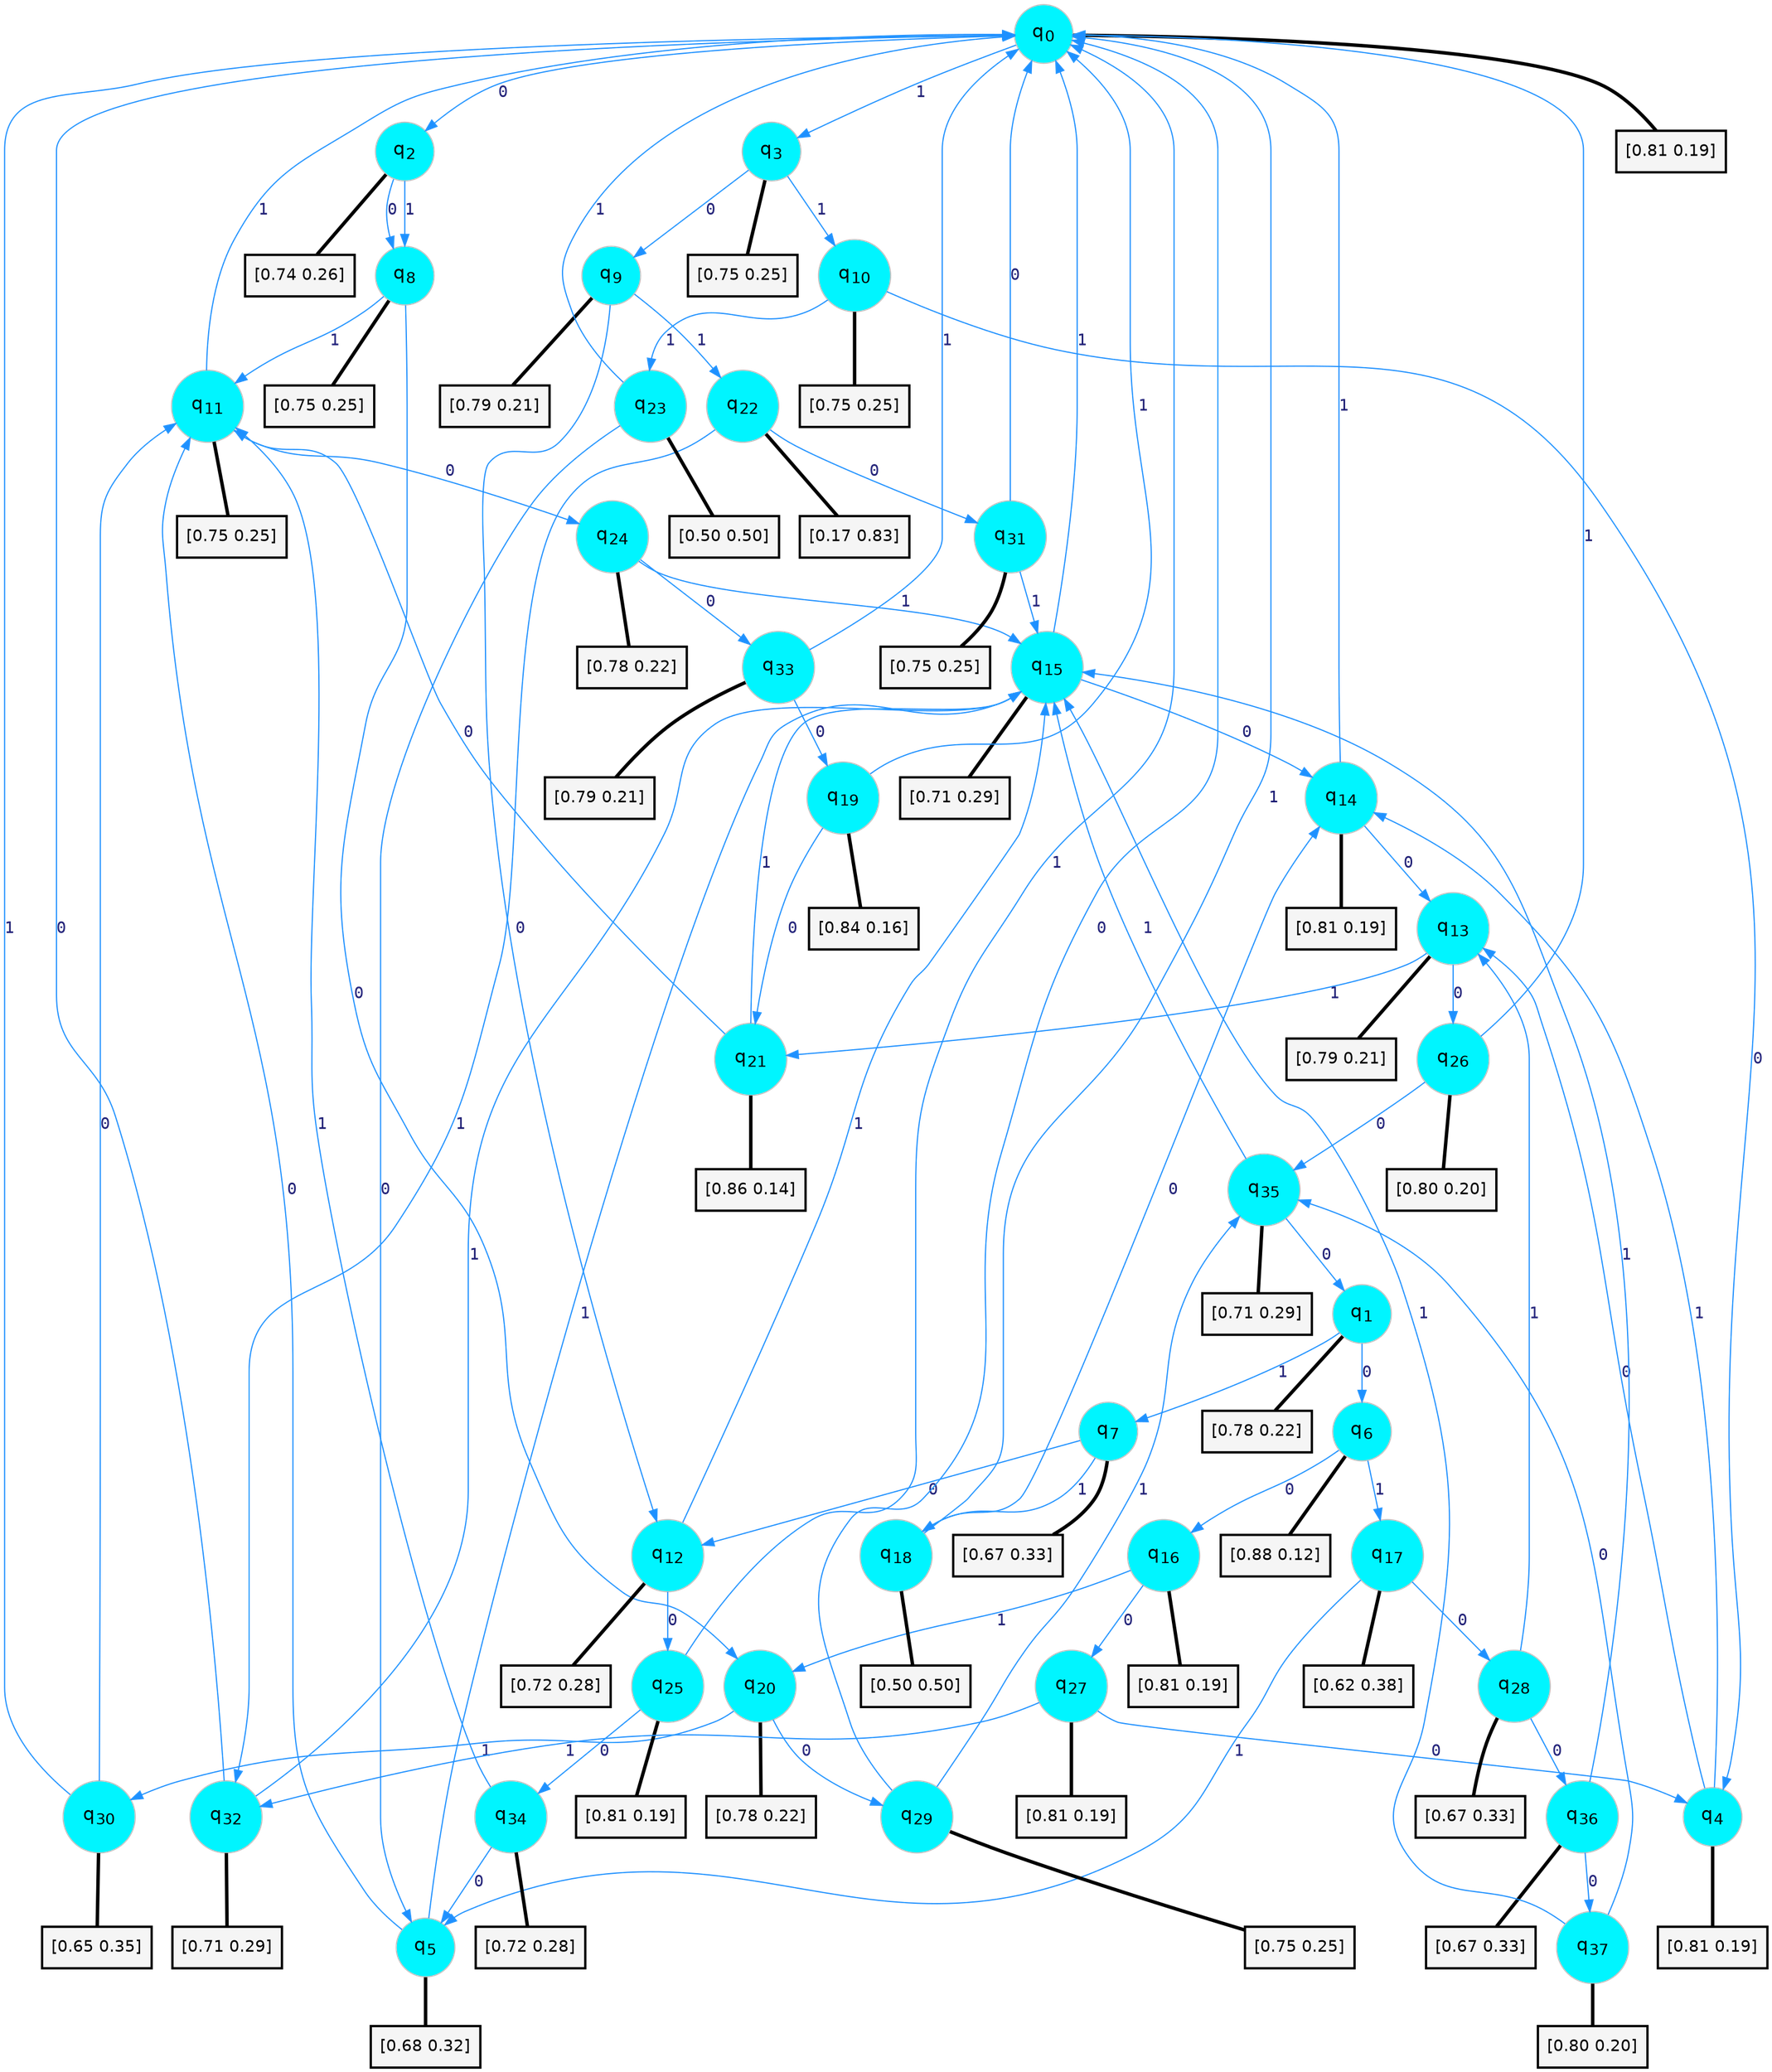 digraph G {
graph [
bgcolor=transparent, dpi=300, rankdir=TD, size="40,25"];
node [
color=gray, fillcolor=turquoise1, fontcolor=black, fontname=Helvetica, fontsize=16, fontweight=bold, shape=circle, style=filled];
edge [
arrowsize=1, color=dodgerblue1, fontcolor=midnightblue, fontname=courier, fontweight=bold, penwidth=1, style=solid, weight=20];
0[label=<q<SUB>0</SUB>>];
1[label=<q<SUB>1</SUB>>];
2[label=<q<SUB>2</SUB>>];
3[label=<q<SUB>3</SUB>>];
4[label=<q<SUB>4</SUB>>];
5[label=<q<SUB>5</SUB>>];
6[label=<q<SUB>6</SUB>>];
7[label=<q<SUB>7</SUB>>];
8[label=<q<SUB>8</SUB>>];
9[label=<q<SUB>9</SUB>>];
10[label=<q<SUB>10</SUB>>];
11[label=<q<SUB>11</SUB>>];
12[label=<q<SUB>12</SUB>>];
13[label=<q<SUB>13</SUB>>];
14[label=<q<SUB>14</SUB>>];
15[label=<q<SUB>15</SUB>>];
16[label=<q<SUB>16</SUB>>];
17[label=<q<SUB>17</SUB>>];
18[label=<q<SUB>18</SUB>>];
19[label=<q<SUB>19</SUB>>];
20[label=<q<SUB>20</SUB>>];
21[label=<q<SUB>21</SUB>>];
22[label=<q<SUB>22</SUB>>];
23[label=<q<SUB>23</SUB>>];
24[label=<q<SUB>24</SUB>>];
25[label=<q<SUB>25</SUB>>];
26[label=<q<SUB>26</SUB>>];
27[label=<q<SUB>27</SUB>>];
28[label=<q<SUB>28</SUB>>];
29[label=<q<SUB>29</SUB>>];
30[label=<q<SUB>30</SUB>>];
31[label=<q<SUB>31</SUB>>];
32[label=<q<SUB>32</SUB>>];
33[label=<q<SUB>33</SUB>>];
34[label=<q<SUB>34</SUB>>];
35[label=<q<SUB>35</SUB>>];
36[label=<q<SUB>36</SUB>>];
37[label=<q<SUB>37</SUB>>];
38[label="[0.81 0.19]", shape=box,fontcolor=black, fontname=Helvetica, fontsize=14, penwidth=2, fillcolor=whitesmoke,color=black];
39[label="[0.78 0.22]", shape=box,fontcolor=black, fontname=Helvetica, fontsize=14, penwidth=2, fillcolor=whitesmoke,color=black];
40[label="[0.74 0.26]", shape=box,fontcolor=black, fontname=Helvetica, fontsize=14, penwidth=2, fillcolor=whitesmoke,color=black];
41[label="[0.75 0.25]", shape=box,fontcolor=black, fontname=Helvetica, fontsize=14, penwidth=2, fillcolor=whitesmoke,color=black];
42[label="[0.81 0.19]", shape=box,fontcolor=black, fontname=Helvetica, fontsize=14, penwidth=2, fillcolor=whitesmoke,color=black];
43[label="[0.68 0.32]", shape=box,fontcolor=black, fontname=Helvetica, fontsize=14, penwidth=2, fillcolor=whitesmoke,color=black];
44[label="[0.88 0.12]", shape=box,fontcolor=black, fontname=Helvetica, fontsize=14, penwidth=2, fillcolor=whitesmoke,color=black];
45[label="[0.67 0.33]", shape=box,fontcolor=black, fontname=Helvetica, fontsize=14, penwidth=2, fillcolor=whitesmoke,color=black];
46[label="[0.75 0.25]", shape=box,fontcolor=black, fontname=Helvetica, fontsize=14, penwidth=2, fillcolor=whitesmoke,color=black];
47[label="[0.79 0.21]", shape=box,fontcolor=black, fontname=Helvetica, fontsize=14, penwidth=2, fillcolor=whitesmoke,color=black];
48[label="[0.75 0.25]", shape=box,fontcolor=black, fontname=Helvetica, fontsize=14, penwidth=2, fillcolor=whitesmoke,color=black];
49[label="[0.75 0.25]", shape=box,fontcolor=black, fontname=Helvetica, fontsize=14, penwidth=2, fillcolor=whitesmoke,color=black];
50[label="[0.72 0.28]", shape=box,fontcolor=black, fontname=Helvetica, fontsize=14, penwidth=2, fillcolor=whitesmoke,color=black];
51[label="[0.79 0.21]", shape=box,fontcolor=black, fontname=Helvetica, fontsize=14, penwidth=2, fillcolor=whitesmoke,color=black];
52[label="[0.81 0.19]", shape=box,fontcolor=black, fontname=Helvetica, fontsize=14, penwidth=2, fillcolor=whitesmoke,color=black];
53[label="[0.71 0.29]", shape=box,fontcolor=black, fontname=Helvetica, fontsize=14, penwidth=2, fillcolor=whitesmoke,color=black];
54[label="[0.81 0.19]", shape=box,fontcolor=black, fontname=Helvetica, fontsize=14, penwidth=2, fillcolor=whitesmoke,color=black];
55[label="[0.62 0.38]", shape=box,fontcolor=black, fontname=Helvetica, fontsize=14, penwidth=2, fillcolor=whitesmoke,color=black];
56[label="[0.50 0.50]", shape=box,fontcolor=black, fontname=Helvetica, fontsize=14, penwidth=2, fillcolor=whitesmoke,color=black];
57[label="[0.84 0.16]", shape=box,fontcolor=black, fontname=Helvetica, fontsize=14, penwidth=2, fillcolor=whitesmoke,color=black];
58[label="[0.78 0.22]", shape=box,fontcolor=black, fontname=Helvetica, fontsize=14, penwidth=2, fillcolor=whitesmoke,color=black];
59[label="[0.86 0.14]", shape=box,fontcolor=black, fontname=Helvetica, fontsize=14, penwidth=2, fillcolor=whitesmoke,color=black];
60[label="[0.17 0.83]", shape=box,fontcolor=black, fontname=Helvetica, fontsize=14, penwidth=2, fillcolor=whitesmoke,color=black];
61[label="[0.50 0.50]", shape=box,fontcolor=black, fontname=Helvetica, fontsize=14, penwidth=2, fillcolor=whitesmoke,color=black];
62[label="[0.78 0.22]", shape=box,fontcolor=black, fontname=Helvetica, fontsize=14, penwidth=2, fillcolor=whitesmoke,color=black];
63[label="[0.81 0.19]", shape=box,fontcolor=black, fontname=Helvetica, fontsize=14, penwidth=2, fillcolor=whitesmoke,color=black];
64[label="[0.80 0.20]", shape=box,fontcolor=black, fontname=Helvetica, fontsize=14, penwidth=2, fillcolor=whitesmoke,color=black];
65[label="[0.81 0.19]", shape=box,fontcolor=black, fontname=Helvetica, fontsize=14, penwidth=2, fillcolor=whitesmoke,color=black];
66[label="[0.67 0.33]", shape=box,fontcolor=black, fontname=Helvetica, fontsize=14, penwidth=2, fillcolor=whitesmoke,color=black];
67[label="[0.75 0.25]", shape=box,fontcolor=black, fontname=Helvetica, fontsize=14, penwidth=2, fillcolor=whitesmoke,color=black];
68[label="[0.65 0.35]", shape=box,fontcolor=black, fontname=Helvetica, fontsize=14, penwidth=2, fillcolor=whitesmoke,color=black];
69[label="[0.75 0.25]", shape=box,fontcolor=black, fontname=Helvetica, fontsize=14, penwidth=2, fillcolor=whitesmoke,color=black];
70[label="[0.71 0.29]", shape=box,fontcolor=black, fontname=Helvetica, fontsize=14, penwidth=2, fillcolor=whitesmoke,color=black];
71[label="[0.79 0.21]", shape=box,fontcolor=black, fontname=Helvetica, fontsize=14, penwidth=2, fillcolor=whitesmoke,color=black];
72[label="[0.72 0.28]", shape=box,fontcolor=black, fontname=Helvetica, fontsize=14, penwidth=2, fillcolor=whitesmoke,color=black];
73[label="[0.71 0.29]", shape=box,fontcolor=black, fontname=Helvetica, fontsize=14, penwidth=2, fillcolor=whitesmoke,color=black];
74[label="[0.67 0.33]", shape=box,fontcolor=black, fontname=Helvetica, fontsize=14, penwidth=2, fillcolor=whitesmoke,color=black];
75[label="[0.80 0.20]", shape=box,fontcolor=black, fontname=Helvetica, fontsize=14, penwidth=2, fillcolor=whitesmoke,color=black];
0->2 [label=0];
0->3 [label=1];
0->38 [arrowhead=none, penwidth=3,color=black];
1->6 [label=0];
1->7 [label=1];
1->39 [arrowhead=none, penwidth=3,color=black];
2->8 [label=0];
2->8 [label=1];
2->40 [arrowhead=none, penwidth=3,color=black];
3->9 [label=0];
3->10 [label=1];
3->41 [arrowhead=none, penwidth=3,color=black];
4->13 [label=0];
4->14 [label=1];
4->42 [arrowhead=none, penwidth=3,color=black];
5->11 [label=0];
5->15 [label=1];
5->43 [arrowhead=none, penwidth=3,color=black];
6->16 [label=0];
6->17 [label=1];
6->44 [arrowhead=none, penwidth=3,color=black];
7->12 [label=0];
7->18 [label=1];
7->45 [arrowhead=none, penwidth=3,color=black];
8->20 [label=0];
8->11 [label=1];
8->46 [arrowhead=none, penwidth=3,color=black];
9->12 [label=0];
9->22 [label=1];
9->47 [arrowhead=none, penwidth=3,color=black];
10->4 [label=0];
10->23 [label=1];
10->48 [arrowhead=none, penwidth=3,color=black];
11->24 [label=0];
11->0 [label=1];
11->49 [arrowhead=none, penwidth=3,color=black];
12->25 [label=0];
12->15 [label=1];
12->50 [arrowhead=none, penwidth=3,color=black];
13->26 [label=0];
13->21 [label=1];
13->51 [arrowhead=none, penwidth=3,color=black];
14->13 [label=0];
14->0 [label=1];
14->52 [arrowhead=none, penwidth=3,color=black];
15->14 [label=0];
15->0 [label=1];
15->53 [arrowhead=none, penwidth=3,color=black];
16->27 [label=0];
16->20 [label=1];
16->54 [arrowhead=none, penwidth=3,color=black];
17->28 [label=0];
17->5 [label=1];
17->55 [arrowhead=none, penwidth=3,color=black];
18->14 [label=0];
18->0 [label=1];
18->56 [arrowhead=none, penwidth=3,color=black];
19->21 [label=0];
19->0 [label=1];
19->57 [arrowhead=none, penwidth=3,color=black];
20->29 [label=0];
20->30 [label=1];
20->58 [arrowhead=none, penwidth=3,color=black];
21->11 [label=0];
21->15 [label=1];
21->59 [arrowhead=none, penwidth=3,color=black];
22->31 [label=0];
22->32 [label=1];
22->60 [arrowhead=none, penwidth=3,color=black];
23->5 [label=0];
23->0 [label=1];
23->61 [arrowhead=none, penwidth=3,color=black];
24->33 [label=0];
24->15 [label=1];
24->62 [arrowhead=none, penwidth=3,color=black];
25->34 [label=0];
25->0 [label=1];
25->63 [arrowhead=none, penwidth=3,color=black];
26->35 [label=0];
26->0 [label=1];
26->64 [arrowhead=none, penwidth=3,color=black];
27->4 [label=0];
27->32 [label=1];
27->65 [arrowhead=none, penwidth=3,color=black];
28->36 [label=0];
28->13 [label=1];
28->66 [arrowhead=none, penwidth=3,color=black];
29->0 [label=0];
29->35 [label=1];
29->67 [arrowhead=none, penwidth=3,color=black];
30->11 [label=0];
30->0 [label=1];
30->68 [arrowhead=none, penwidth=3,color=black];
31->0 [label=0];
31->15 [label=1];
31->69 [arrowhead=none, penwidth=3,color=black];
32->0 [label=0];
32->15 [label=1];
32->70 [arrowhead=none, penwidth=3,color=black];
33->19 [label=0];
33->0 [label=1];
33->71 [arrowhead=none, penwidth=3,color=black];
34->5 [label=0];
34->11 [label=1];
34->72 [arrowhead=none, penwidth=3,color=black];
35->1 [label=0];
35->15 [label=1];
35->73 [arrowhead=none, penwidth=3,color=black];
36->37 [label=0];
36->15 [label=1];
36->74 [arrowhead=none, penwidth=3,color=black];
37->35 [label=0];
37->15 [label=1];
37->75 [arrowhead=none, penwidth=3,color=black];
}

